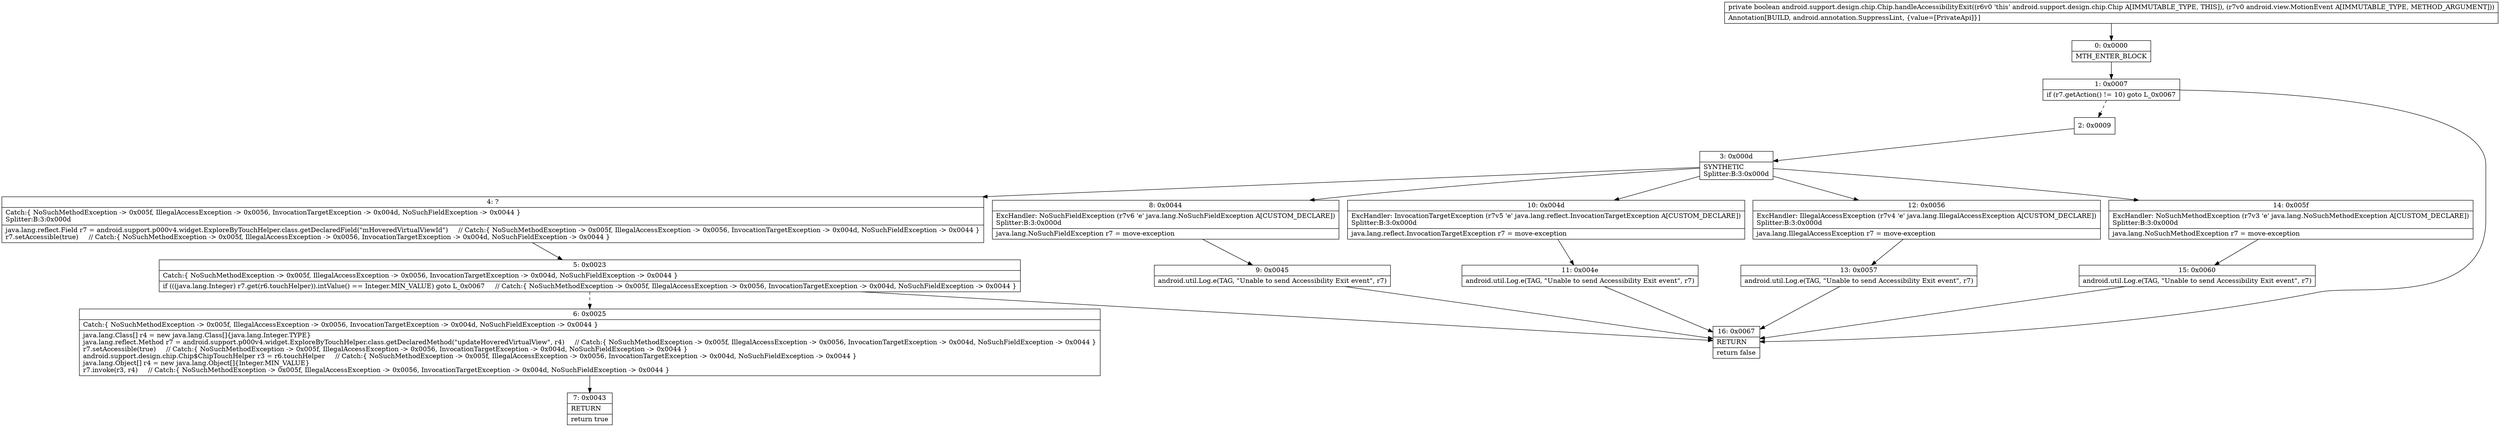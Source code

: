 digraph "CFG forandroid.support.design.chip.Chip.handleAccessibilityExit(Landroid\/view\/MotionEvent;)Z" {
Node_0 [shape=record,label="{0\:\ 0x0000|MTH_ENTER_BLOCK\l}"];
Node_1 [shape=record,label="{1\:\ 0x0007|if (r7.getAction() != 10) goto L_0x0067\l}"];
Node_2 [shape=record,label="{2\:\ 0x0009}"];
Node_3 [shape=record,label="{3\:\ 0x000d|SYNTHETIC\lSplitter:B:3:0x000d\l}"];
Node_4 [shape=record,label="{4\:\ ?|Catch:\{ NoSuchMethodException \-\> 0x005f, IllegalAccessException \-\> 0x0056, InvocationTargetException \-\> 0x004d, NoSuchFieldException \-\> 0x0044 \}\lSplitter:B:3:0x000d\l|java.lang.reflect.Field r7 = android.support.p000v4.widget.ExploreByTouchHelper.class.getDeclaredField(\"mHoveredVirtualViewId\")     \/\/ Catch:\{ NoSuchMethodException \-\> 0x005f, IllegalAccessException \-\> 0x0056, InvocationTargetException \-\> 0x004d, NoSuchFieldException \-\> 0x0044 \}\lr7.setAccessible(true)     \/\/ Catch:\{ NoSuchMethodException \-\> 0x005f, IllegalAccessException \-\> 0x0056, InvocationTargetException \-\> 0x004d, NoSuchFieldException \-\> 0x0044 \}\l}"];
Node_5 [shape=record,label="{5\:\ 0x0023|Catch:\{ NoSuchMethodException \-\> 0x005f, IllegalAccessException \-\> 0x0056, InvocationTargetException \-\> 0x004d, NoSuchFieldException \-\> 0x0044 \}\l|if (((java.lang.Integer) r7.get(r6.touchHelper)).intValue() == Integer.MIN_VALUE) goto L_0x0067     \/\/ Catch:\{ NoSuchMethodException \-\> 0x005f, IllegalAccessException \-\> 0x0056, InvocationTargetException \-\> 0x004d, NoSuchFieldException \-\> 0x0044 \}\l}"];
Node_6 [shape=record,label="{6\:\ 0x0025|Catch:\{ NoSuchMethodException \-\> 0x005f, IllegalAccessException \-\> 0x0056, InvocationTargetException \-\> 0x004d, NoSuchFieldException \-\> 0x0044 \}\l|java.lang.Class[] r4 = new java.lang.Class[]\{java.lang.Integer.TYPE\}\ljava.lang.reflect.Method r7 = android.support.p000v4.widget.ExploreByTouchHelper.class.getDeclaredMethod(\"updateHoveredVirtualView\", r4)     \/\/ Catch:\{ NoSuchMethodException \-\> 0x005f, IllegalAccessException \-\> 0x0056, InvocationTargetException \-\> 0x004d, NoSuchFieldException \-\> 0x0044 \}\lr7.setAccessible(true)     \/\/ Catch:\{ NoSuchMethodException \-\> 0x005f, IllegalAccessException \-\> 0x0056, InvocationTargetException \-\> 0x004d, NoSuchFieldException \-\> 0x0044 \}\landroid.support.design.chip.Chip$ChipTouchHelper r3 = r6.touchHelper     \/\/ Catch:\{ NoSuchMethodException \-\> 0x005f, IllegalAccessException \-\> 0x0056, InvocationTargetException \-\> 0x004d, NoSuchFieldException \-\> 0x0044 \}\ljava.lang.Object[] r4 = new java.lang.Object[]\{Integer.MIN_VALUE\}\lr7.invoke(r3, r4)     \/\/ Catch:\{ NoSuchMethodException \-\> 0x005f, IllegalAccessException \-\> 0x0056, InvocationTargetException \-\> 0x004d, NoSuchFieldException \-\> 0x0044 \}\l}"];
Node_7 [shape=record,label="{7\:\ 0x0043|RETURN\l|return true\l}"];
Node_8 [shape=record,label="{8\:\ 0x0044|ExcHandler: NoSuchFieldException (r7v6 'e' java.lang.NoSuchFieldException A[CUSTOM_DECLARE])\lSplitter:B:3:0x000d\l|java.lang.NoSuchFieldException r7 = move\-exception\l}"];
Node_9 [shape=record,label="{9\:\ 0x0045|android.util.Log.e(TAG, \"Unable to send Accessibility Exit event\", r7)\l}"];
Node_10 [shape=record,label="{10\:\ 0x004d|ExcHandler: InvocationTargetException (r7v5 'e' java.lang.reflect.InvocationTargetException A[CUSTOM_DECLARE])\lSplitter:B:3:0x000d\l|java.lang.reflect.InvocationTargetException r7 = move\-exception\l}"];
Node_11 [shape=record,label="{11\:\ 0x004e|android.util.Log.e(TAG, \"Unable to send Accessibility Exit event\", r7)\l}"];
Node_12 [shape=record,label="{12\:\ 0x0056|ExcHandler: IllegalAccessException (r7v4 'e' java.lang.IllegalAccessException A[CUSTOM_DECLARE])\lSplitter:B:3:0x000d\l|java.lang.IllegalAccessException r7 = move\-exception\l}"];
Node_13 [shape=record,label="{13\:\ 0x0057|android.util.Log.e(TAG, \"Unable to send Accessibility Exit event\", r7)\l}"];
Node_14 [shape=record,label="{14\:\ 0x005f|ExcHandler: NoSuchMethodException (r7v3 'e' java.lang.NoSuchMethodException A[CUSTOM_DECLARE])\lSplitter:B:3:0x000d\l|java.lang.NoSuchMethodException r7 = move\-exception\l}"];
Node_15 [shape=record,label="{15\:\ 0x0060|android.util.Log.e(TAG, \"Unable to send Accessibility Exit event\", r7)\l}"];
Node_16 [shape=record,label="{16\:\ 0x0067|RETURN\l|return false\l}"];
MethodNode[shape=record,label="{private boolean android.support.design.chip.Chip.handleAccessibilityExit((r6v0 'this' android.support.design.chip.Chip A[IMMUTABLE_TYPE, THIS]), (r7v0 android.view.MotionEvent A[IMMUTABLE_TYPE, METHOD_ARGUMENT]))  | Annotation[BUILD, android.annotation.SuppressLint, \{value=[PrivateApi]\}]\l}"];
MethodNode -> Node_0;
Node_0 -> Node_1;
Node_1 -> Node_2[style=dashed];
Node_1 -> Node_16;
Node_2 -> Node_3;
Node_3 -> Node_4;
Node_3 -> Node_14;
Node_3 -> Node_12;
Node_3 -> Node_10;
Node_3 -> Node_8;
Node_4 -> Node_5;
Node_5 -> Node_6[style=dashed];
Node_5 -> Node_16;
Node_6 -> Node_7;
Node_8 -> Node_9;
Node_9 -> Node_16;
Node_10 -> Node_11;
Node_11 -> Node_16;
Node_12 -> Node_13;
Node_13 -> Node_16;
Node_14 -> Node_15;
Node_15 -> Node_16;
}

